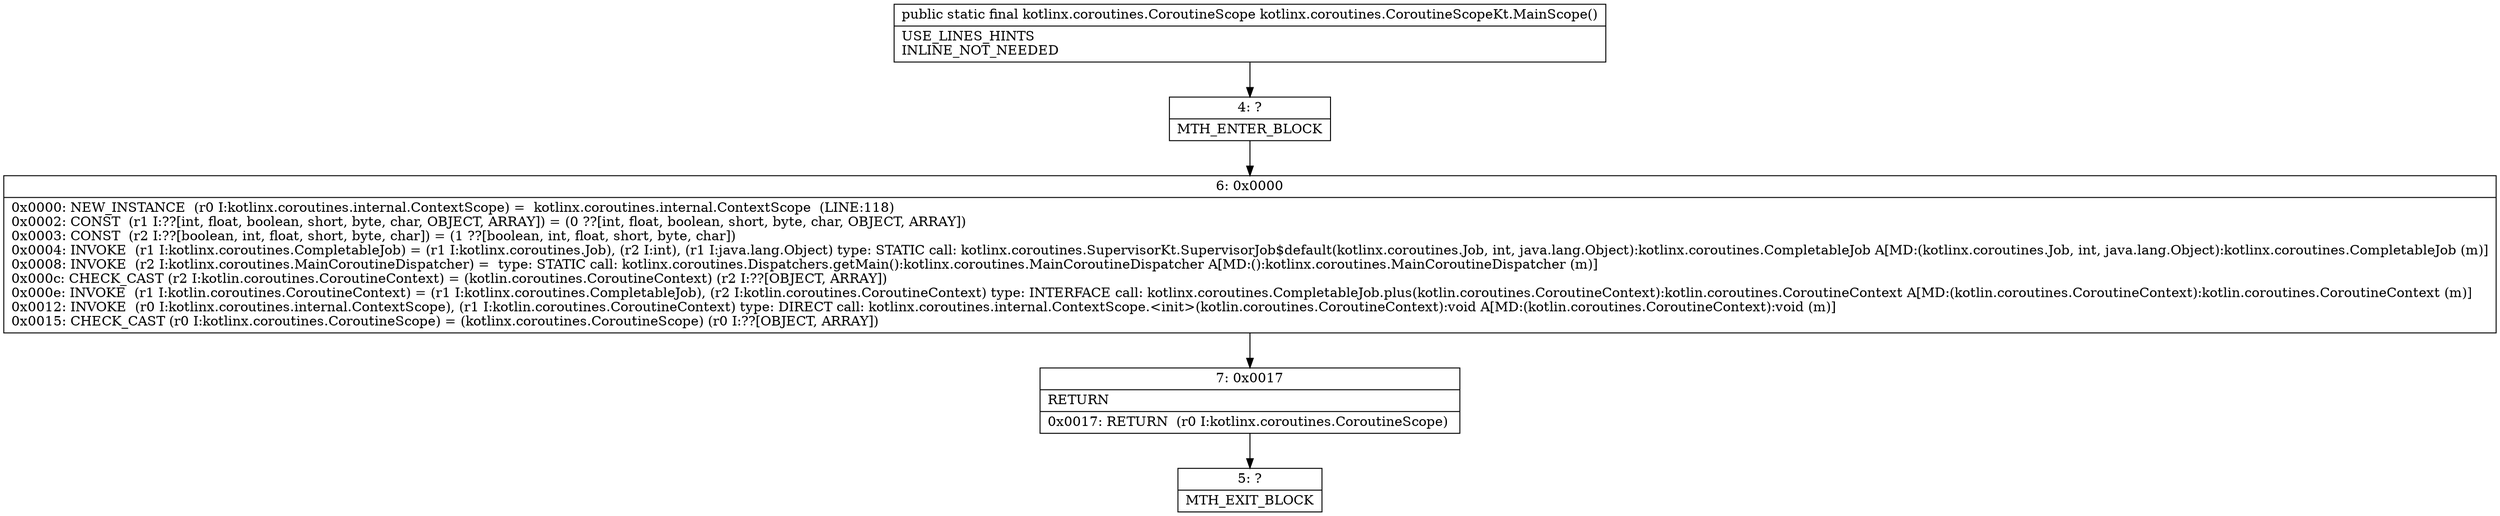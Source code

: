 digraph "CFG forkotlinx.coroutines.CoroutineScopeKt.MainScope()Lkotlinx\/coroutines\/CoroutineScope;" {
Node_4 [shape=record,label="{4\:\ ?|MTH_ENTER_BLOCK\l}"];
Node_6 [shape=record,label="{6\:\ 0x0000|0x0000: NEW_INSTANCE  (r0 I:kotlinx.coroutines.internal.ContextScope) =  kotlinx.coroutines.internal.ContextScope  (LINE:118)\l0x0002: CONST  (r1 I:??[int, float, boolean, short, byte, char, OBJECT, ARRAY]) = (0 ??[int, float, boolean, short, byte, char, OBJECT, ARRAY]) \l0x0003: CONST  (r2 I:??[boolean, int, float, short, byte, char]) = (1 ??[boolean, int, float, short, byte, char]) \l0x0004: INVOKE  (r1 I:kotlinx.coroutines.CompletableJob) = (r1 I:kotlinx.coroutines.Job), (r2 I:int), (r1 I:java.lang.Object) type: STATIC call: kotlinx.coroutines.SupervisorKt.SupervisorJob$default(kotlinx.coroutines.Job, int, java.lang.Object):kotlinx.coroutines.CompletableJob A[MD:(kotlinx.coroutines.Job, int, java.lang.Object):kotlinx.coroutines.CompletableJob (m)]\l0x0008: INVOKE  (r2 I:kotlinx.coroutines.MainCoroutineDispatcher) =  type: STATIC call: kotlinx.coroutines.Dispatchers.getMain():kotlinx.coroutines.MainCoroutineDispatcher A[MD:():kotlinx.coroutines.MainCoroutineDispatcher (m)]\l0x000c: CHECK_CAST (r2 I:kotlin.coroutines.CoroutineContext) = (kotlin.coroutines.CoroutineContext) (r2 I:??[OBJECT, ARRAY]) \l0x000e: INVOKE  (r1 I:kotlin.coroutines.CoroutineContext) = (r1 I:kotlinx.coroutines.CompletableJob), (r2 I:kotlin.coroutines.CoroutineContext) type: INTERFACE call: kotlinx.coroutines.CompletableJob.plus(kotlin.coroutines.CoroutineContext):kotlin.coroutines.CoroutineContext A[MD:(kotlin.coroutines.CoroutineContext):kotlin.coroutines.CoroutineContext (m)]\l0x0012: INVOKE  (r0 I:kotlinx.coroutines.internal.ContextScope), (r1 I:kotlin.coroutines.CoroutineContext) type: DIRECT call: kotlinx.coroutines.internal.ContextScope.\<init\>(kotlin.coroutines.CoroutineContext):void A[MD:(kotlin.coroutines.CoroutineContext):void (m)]\l0x0015: CHECK_CAST (r0 I:kotlinx.coroutines.CoroutineScope) = (kotlinx.coroutines.CoroutineScope) (r0 I:??[OBJECT, ARRAY]) \l}"];
Node_7 [shape=record,label="{7\:\ 0x0017|RETURN\l|0x0017: RETURN  (r0 I:kotlinx.coroutines.CoroutineScope) \l}"];
Node_5 [shape=record,label="{5\:\ ?|MTH_EXIT_BLOCK\l}"];
MethodNode[shape=record,label="{public static final kotlinx.coroutines.CoroutineScope kotlinx.coroutines.CoroutineScopeKt.MainScope()  | USE_LINES_HINTS\lINLINE_NOT_NEEDED\l}"];
MethodNode -> Node_4;Node_4 -> Node_6;
Node_6 -> Node_7;
Node_7 -> Node_5;
}

